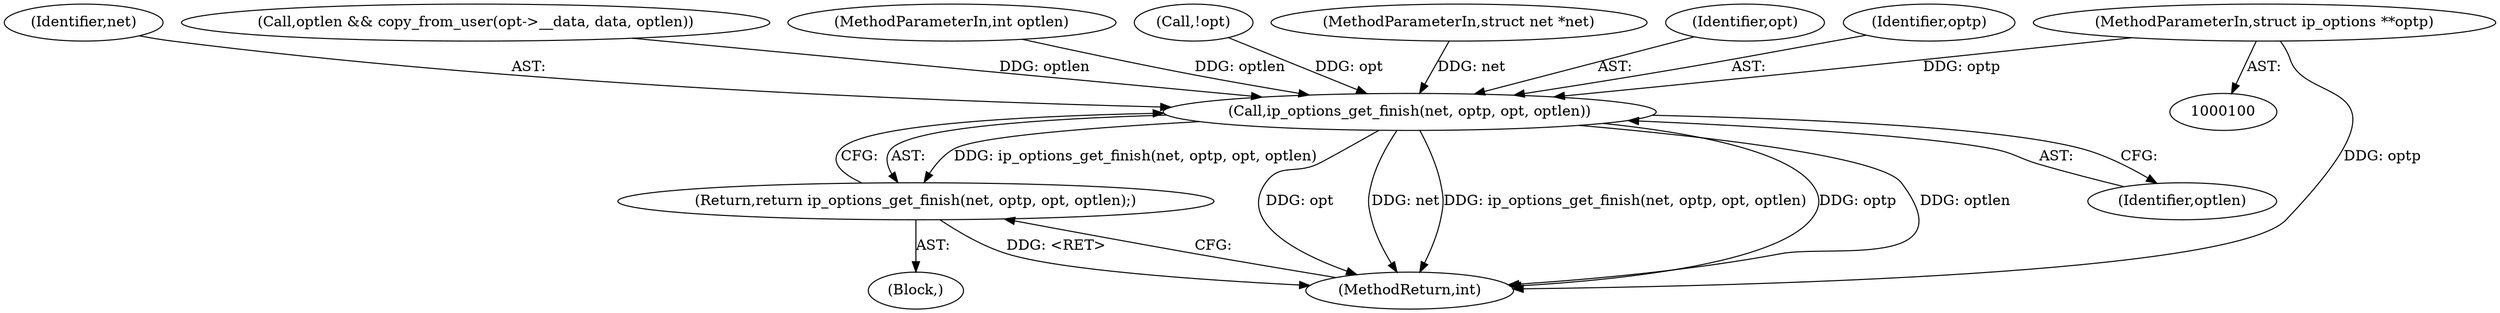 digraph "0_linux_f6d8bd051c391c1c0458a30b2a7abcd939329259_20@pointer" {
"1000102" [label="(MethodParameterIn,struct ip_options **optp)"];
"1000133" [label="(Call,ip_options_get_finish(net, optp, opt, optlen))"];
"1000132" [label="(Return,return ip_options_get_finish(net, optp, opt, optlen);)"];
"1000133" [label="(Call,ip_options_get_finish(net, optp, opt, optlen))"];
"1000134" [label="(Identifier,net)"];
"1000118" [label="(Call,optlen && copy_from_user(opt->__data, data, optlen))"];
"1000132" [label="(Return,return ip_options_get_finish(net, optp, opt, optlen);)"];
"1000104" [label="(MethodParameterIn,int optlen)"];
"1000112" [label="(Call,!opt)"];
"1000105" [label="(Block,)"];
"1000102" [label="(MethodParameterIn,struct ip_options **optp)"];
"1000101" [label="(MethodParameterIn,struct net *net)"];
"1000136" [label="(Identifier,opt)"];
"1000138" [label="(MethodReturn,int)"];
"1000135" [label="(Identifier,optp)"];
"1000137" [label="(Identifier,optlen)"];
"1000102" -> "1000100"  [label="AST: "];
"1000102" -> "1000138"  [label="DDG: optp"];
"1000102" -> "1000133"  [label="DDG: optp"];
"1000133" -> "1000132"  [label="AST: "];
"1000133" -> "1000137"  [label="CFG: "];
"1000134" -> "1000133"  [label="AST: "];
"1000135" -> "1000133"  [label="AST: "];
"1000136" -> "1000133"  [label="AST: "];
"1000137" -> "1000133"  [label="AST: "];
"1000132" -> "1000133"  [label="CFG: "];
"1000133" -> "1000138"  [label="DDG: opt"];
"1000133" -> "1000138"  [label="DDG: net"];
"1000133" -> "1000138"  [label="DDG: ip_options_get_finish(net, optp, opt, optlen)"];
"1000133" -> "1000138"  [label="DDG: optp"];
"1000133" -> "1000138"  [label="DDG: optlen"];
"1000133" -> "1000132"  [label="DDG: ip_options_get_finish(net, optp, opt, optlen)"];
"1000101" -> "1000133"  [label="DDG: net"];
"1000112" -> "1000133"  [label="DDG: opt"];
"1000118" -> "1000133"  [label="DDG: optlen"];
"1000104" -> "1000133"  [label="DDG: optlen"];
"1000132" -> "1000105"  [label="AST: "];
"1000138" -> "1000132"  [label="CFG: "];
"1000132" -> "1000138"  [label="DDG: <RET>"];
}
